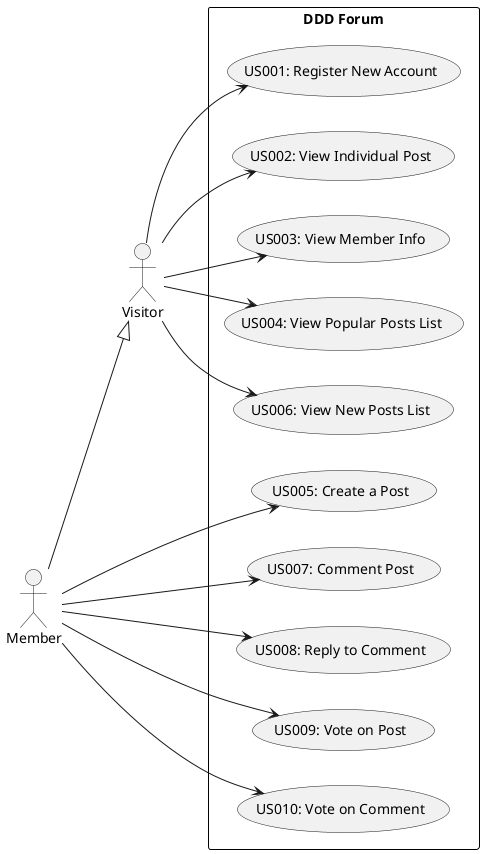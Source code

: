 @startuml Use Case Diagram
'skinparam monochrome true
skinparam packageStyle rectangle
'skinparam shadowing false

skinparam rectangle{
    BorderColor black
}

'title Use Case Diagram Example

left to right direction

actor "Visitor" as Visitor
actor "Member" as Member

Member --|> Visitor



rectangle "DDD Forum" {
    usecase "US001: Register New Account" as UC1
    usecase "US002: View Individual Post" as UC2
    usecase "US003: View Member Info" as UC3
    usecase "US004: View Popular Posts List" as UC4
    usecase "US006: View New Posts List" as UC5
    usecase "US005: Create a Post" as UC6
    usecase "US007: Comment Post" as UC7
    usecase "US008: Reply to Comment" as UC8
    usecase "US009: Vote on Post" as UC9
    usecase "US010: Vote on Comment" as UC10
}

Visitor --> UC1
Visitor --> UC2
Visitor --> UC3
Visitor --> UC4
Visitor --> UC5
Member --> UC6
Member --> UC7
Member --> UC8
Member --> UC9
Member --> UC10


@enduml